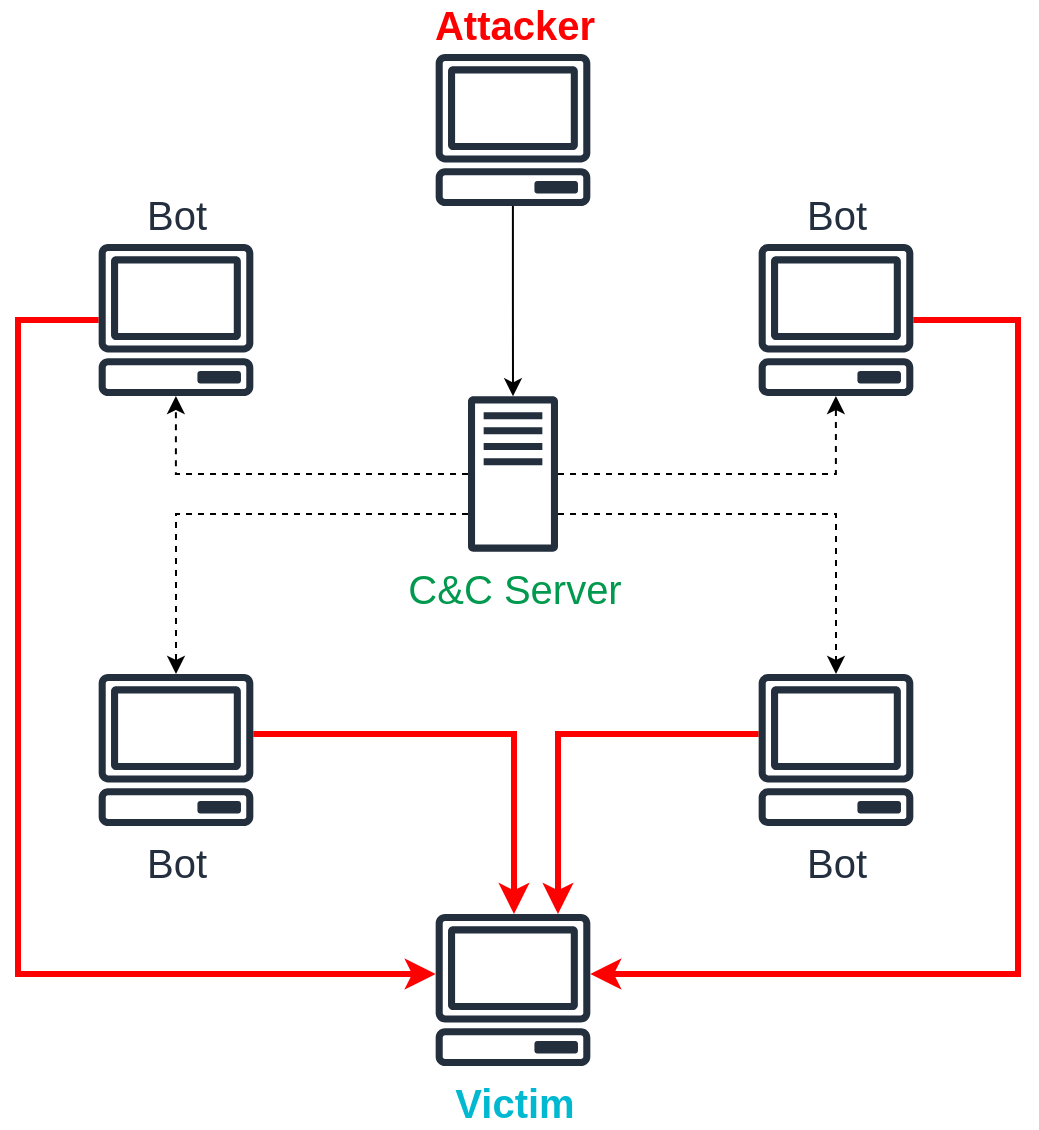 <mxfile version="21.5.1" type="device">
  <diagram name="Page-1" id="vockLVI6ph4PVM2wqB-W">
    <mxGraphModel dx="1084" dy="1184" grid="1" gridSize="10" guides="1" tooltips="1" connect="1" arrows="1" fold="1" page="1" pageScale="1" pageWidth="827" pageHeight="1169" math="0" shadow="0">
      <root>
        <mxCell id="0" />
        <mxCell id="1" parent="0" />
        <mxCell id="eA_4QNkAzizW6jV0P99J-10" style="edgeStyle=orthogonalEdgeStyle;rounded=0;orthogonalLoop=1;jettySize=auto;html=1;" edge="1" parent="1" source="eA_4QNkAzizW6jV0P99J-1" target="eA_4QNkAzizW6jV0P99J-2">
          <mxGeometry relative="1" as="geometry" />
        </mxCell>
        <mxCell id="eA_4QNkAzizW6jV0P99J-1" value="Attacker" style="sketch=0;outlineConnect=0;fontColor=#FF0000;gradientColor=none;fillColor=#232F3D;strokeColor=none;dashed=0;verticalLabelPosition=top;verticalAlign=bottom;align=center;html=1;fontSize=20;fontStyle=1;aspect=fixed;pointerEvents=1;shape=mxgraph.aws4.client;labelPosition=center;" vertex="1" parent="1">
          <mxGeometry x="418.5" y="260" width="78" height="76" as="geometry" />
        </mxCell>
        <mxCell id="eA_4QNkAzizW6jV0P99J-14" style="edgeStyle=orthogonalEdgeStyle;rounded=0;orthogonalLoop=1;jettySize=auto;html=1;dashed=1;" edge="1" parent="1" source="eA_4QNkAzizW6jV0P99J-2" target="eA_4QNkAzizW6jV0P99J-9">
          <mxGeometry relative="1" as="geometry" />
        </mxCell>
        <mxCell id="eA_4QNkAzizW6jV0P99J-15" style="edgeStyle=orthogonalEdgeStyle;rounded=0;orthogonalLoop=1;jettySize=auto;html=1;dashed=1;" edge="1" parent="1" source="eA_4QNkAzizW6jV0P99J-2" target="eA_4QNkAzizW6jV0P99J-7">
          <mxGeometry relative="1" as="geometry" />
        </mxCell>
        <mxCell id="eA_4QNkAzizW6jV0P99J-17" style="edgeStyle=orthogonalEdgeStyle;rounded=0;orthogonalLoop=1;jettySize=auto;html=1;dashed=1;" edge="1" parent="1" source="eA_4QNkAzizW6jV0P99J-2" target="eA_4QNkAzizW6jV0P99J-8">
          <mxGeometry relative="1" as="geometry">
            <Array as="points">
              <mxPoint x="289" y="490" />
            </Array>
          </mxGeometry>
        </mxCell>
        <mxCell id="eA_4QNkAzizW6jV0P99J-18" style="edgeStyle=orthogonalEdgeStyle;rounded=0;orthogonalLoop=1;jettySize=auto;html=1;dashed=1;" edge="1" parent="1" source="eA_4QNkAzizW6jV0P99J-2" target="eA_4QNkAzizW6jV0P99J-6">
          <mxGeometry relative="1" as="geometry">
            <Array as="points">
              <mxPoint x="619" y="490" />
            </Array>
          </mxGeometry>
        </mxCell>
        <mxCell id="eA_4QNkAzizW6jV0P99J-2" value="C&amp;amp;C Server" style="sketch=0;outlineConnect=0;fontColor=#00994D;gradientColor=none;fillColor=#232F3D;strokeColor=none;dashed=0;verticalLabelPosition=bottom;verticalAlign=top;align=center;html=1;fontSize=20;fontStyle=0;aspect=fixed;pointerEvents=1;shape=mxgraph.aws4.traditional_server;" vertex="1" parent="1">
          <mxGeometry x="435" y="431" width="45" height="78" as="geometry" />
        </mxCell>
        <mxCell id="eA_4QNkAzizW6jV0P99J-3" value="Victim" style="sketch=0;outlineConnect=0;fontColor=#00b9d1;gradientColor=none;fillColor=#232F3D;strokeColor=none;dashed=0;verticalLabelPosition=bottom;verticalAlign=top;align=center;html=1;fontSize=20;fontStyle=1;aspect=fixed;pointerEvents=1;shape=mxgraph.aws4.client;" vertex="1" parent="1">
          <mxGeometry x="418.5" y="690" width="78" height="76" as="geometry" />
        </mxCell>
        <mxCell id="eA_4QNkAzizW6jV0P99J-19" style="edgeStyle=orthogonalEdgeStyle;rounded=0;orthogonalLoop=1;jettySize=auto;html=1;strokeColor=#ff0000;strokeWidth=3;" edge="1" parent="1" source="eA_4QNkAzizW6jV0P99J-6" target="eA_4QNkAzizW6jV0P99J-3">
          <mxGeometry relative="1" as="geometry">
            <Array as="points">
              <mxPoint x="480" y="600" />
            </Array>
          </mxGeometry>
        </mxCell>
        <mxCell id="eA_4QNkAzizW6jV0P99J-6" value="Bot" style="sketch=0;outlineConnect=0;fontColor=#232F3E;gradientColor=none;fillColor=#232F3D;strokeColor=none;dashed=0;verticalLabelPosition=bottom;verticalAlign=top;align=center;html=1;fontSize=20;fontStyle=0;aspect=fixed;pointerEvents=1;shape=mxgraph.aws4.client;" vertex="1" parent="1">
          <mxGeometry x="580" y="570" width="78" height="76" as="geometry" />
        </mxCell>
        <mxCell id="eA_4QNkAzizW6jV0P99J-22" style="edgeStyle=orthogonalEdgeStyle;rounded=0;orthogonalLoop=1;jettySize=auto;html=1;strokeColor=#ff0000;strokeWidth=3;" edge="1" parent="1" source="eA_4QNkAzizW6jV0P99J-7" target="eA_4QNkAzizW6jV0P99J-3">
          <mxGeometry relative="1" as="geometry">
            <Array as="points">
              <mxPoint x="710" y="393" />
              <mxPoint x="710" y="720" />
            </Array>
          </mxGeometry>
        </mxCell>
        <mxCell id="eA_4QNkAzizW6jV0P99J-7" value="Bot" style="sketch=0;outlineConnect=0;fontColor=#232F3E;gradientColor=none;fillColor=#232F3D;strokeColor=none;dashed=0;verticalLabelPosition=top;verticalAlign=bottom;align=center;html=1;fontSize=20;fontStyle=0;aspect=fixed;pointerEvents=1;shape=mxgraph.aws4.client;labelPosition=center;" vertex="1" parent="1">
          <mxGeometry x="580" y="355" width="78" height="76" as="geometry" />
        </mxCell>
        <mxCell id="eA_4QNkAzizW6jV0P99J-20" style="edgeStyle=orthogonalEdgeStyle;rounded=0;orthogonalLoop=1;jettySize=auto;html=1;strokeColor=#ff0000;strokeWidth=3;" edge="1" parent="1" source="eA_4QNkAzizW6jV0P99J-8" target="eA_4QNkAzizW6jV0P99J-3">
          <mxGeometry relative="1" as="geometry">
            <Array as="points">
              <mxPoint x="458" y="600" />
            </Array>
          </mxGeometry>
        </mxCell>
        <mxCell id="eA_4QNkAzizW6jV0P99J-8" value="Bot" style="sketch=0;outlineConnect=0;fontColor=#232F3E;gradientColor=none;fillColor=#232F3D;strokeColor=none;dashed=0;verticalLabelPosition=bottom;verticalAlign=top;align=center;html=1;fontSize=20;fontStyle=0;aspect=fixed;pointerEvents=1;shape=mxgraph.aws4.client;" vertex="1" parent="1">
          <mxGeometry x="250" y="570" width="78" height="76" as="geometry" />
        </mxCell>
        <mxCell id="eA_4QNkAzizW6jV0P99J-21" style="edgeStyle=orthogonalEdgeStyle;rounded=0;orthogonalLoop=1;jettySize=auto;html=1;strokeColor=#ff0000;strokeWidth=3;" edge="1" parent="1" source="eA_4QNkAzizW6jV0P99J-9" target="eA_4QNkAzizW6jV0P99J-3">
          <mxGeometry relative="1" as="geometry">
            <Array as="points">
              <mxPoint x="210" y="393" />
              <mxPoint x="210" y="720" />
            </Array>
          </mxGeometry>
        </mxCell>
        <mxCell id="eA_4QNkAzizW6jV0P99J-9" value="Bot" style="sketch=0;outlineConnect=0;fontColor=#232F3E;gradientColor=none;fillColor=#232F3D;strokeColor=none;dashed=0;verticalLabelPosition=top;verticalAlign=bottom;align=center;html=1;fontSize=20;fontStyle=0;aspect=fixed;pointerEvents=1;shape=mxgraph.aws4.client;labelPosition=center;" vertex="1" parent="1">
          <mxGeometry x="250" y="355" width="78" height="76" as="geometry" />
        </mxCell>
      </root>
    </mxGraphModel>
  </diagram>
</mxfile>
